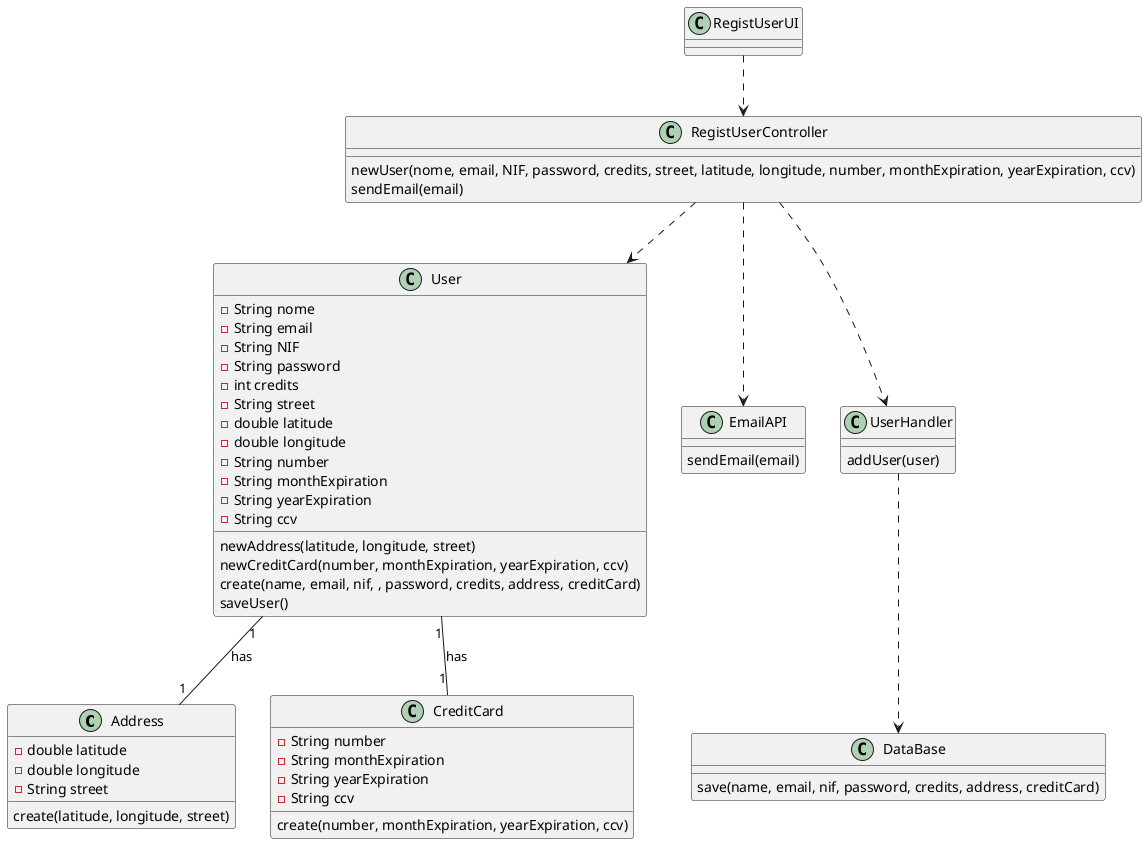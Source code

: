 @startuml


class Address {
  -double latitude
  -double longitude
  -String street
  create(latitude, longitude, street)
}


class User {
  -String nome
  -String email
  -String NIF
  -String password
  -int credits
  -String street
  -double latitude
  -double longitude
  -String number
  -String monthExpiration
  -String yearExpiration
  -String ccv
  newAddress(latitude, longitude, street)
  newCreditCard(number, monthExpiration, yearExpiration, ccv)
  create(name, email, nif, , password, credits, address, creditCard)
  saveUser()

}

class CreditCard {
   -String number
  -String monthExpiration
  -String yearExpiration
  -String ccv
  create(number, monthExpiration, yearExpiration, ccv)
}


class RegistUserController {
  newUser(nome, email, NIF, password, credits, street, latitude, longitude, number, monthExpiration, yearExpiration, ccv)
  sendEmail(email)
}

class EmailAPI {
sendEmail(email)
}

class UserHandler {
addUser(user)
}


class DataBase {
save(name, email, nif, password, credits, address, creditCard)
}

RegistUserUI ..> RegistUserController
RegistUserController ..> User
UserHandler ..> DataBase
RegistUserController ..> UserHandler
RegistUserController ..> EmailAPI
User "1" -- "1" Address: has
User "1" -- "1" CreditCard: has

@enduml